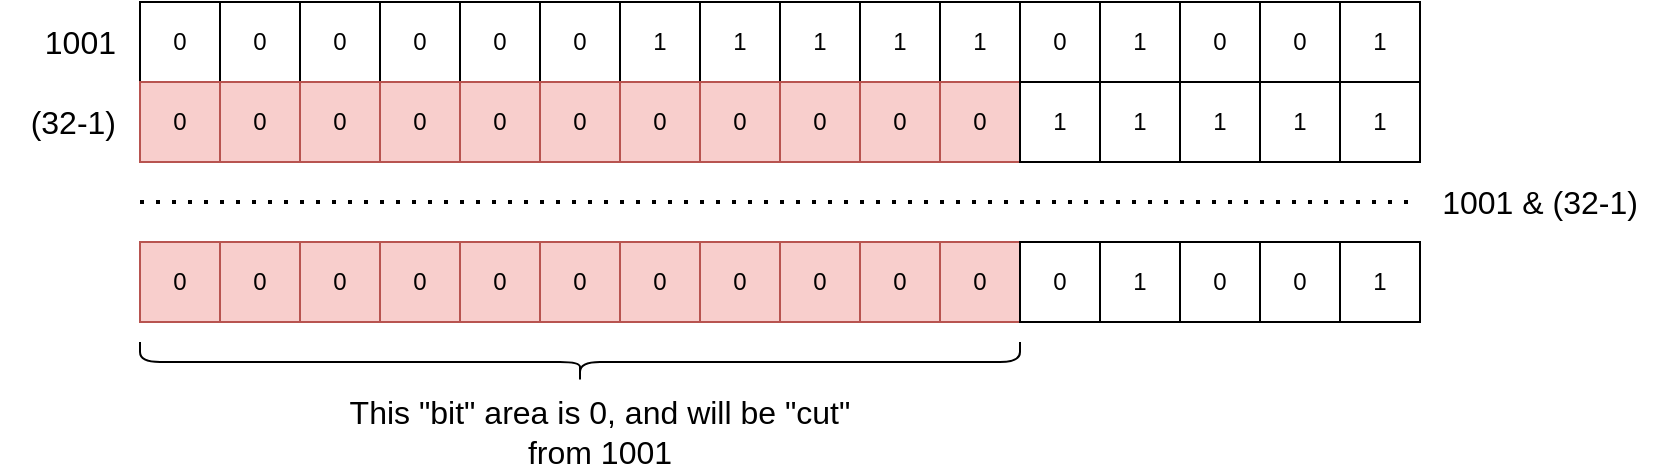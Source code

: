 <mxfile version="15.7.3" type="device"><diagram id="884bgg6pW1Z01iB2F5TA" name="Page-1"><mxGraphModel dx="1106" dy="920" grid="1" gridSize="10" guides="1" tooltips="1" connect="1" arrows="1" fold="1" page="1" pageScale="1" pageWidth="827" pageHeight="1169" math="0" shadow="0"><root><mxCell id="0"/><mxCell id="1" parent="0"/><mxCell id="jy-RsLHxAyTV15n7LbNx-1" value="0" style="rounded=0;whiteSpace=wrap;html=1;" vertex="1" parent="1"><mxGeometry x="200" y="160" width="40" height="40" as="geometry"/></mxCell><mxCell id="jy-RsLHxAyTV15n7LbNx-2" value="0" style="rounded=0;whiteSpace=wrap;html=1;" vertex="1" parent="1"><mxGeometry x="240" y="160" width="40" height="40" as="geometry"/></mxCell><mxCell id="jy-RsLHxAyTV15n7LbNx-3" value="0" style="rounded=0;whiteSpace=wrap;html=1;" vertex="1" parent="1"><mxGeometry x="280" y="160" width="40" height="40" as="geometry"/></mxCell><mxCell id="jy-RsLHxAyTV15n7LbNx-4" value="0" style="rounded=0;whiteSpace=wrap;html=1;" vertex="1" parent="1"><mxGeometry x="320" y="160" width="40" height="40" as="geometry"/></mxCell><mxCell id="jy-RsLHxAyTV15n7LbNx-5" value="0" style="rounded=0;whiteSpace=wrap;html=1;" vertex="1" parent="1"><mxGeometry x="360" y="160" width="40" height="40" as="geometry"/></mxCell><mxCell id="jy-RsLHxAyTV15n7LbNx-6" value="0" style="rounded=0;whiteSpace=wrap;html=1;" vertex="1" parent="1"><mxGeometry x="400" y="160" width="40" height="40" as="geometry"/></mxCell><mxCell id="jy-RsLHxAyTV15n7LbNx-7" value="1" style="rounded=0;whiteSpace=wrap;html=1;" vertex="1" parent="1"><mxGeometry x="440" y="160" width="40" height="40" as="geometry"/></mxCell><mxCell id="jy-RsLHxAyTV15n7LbNx-8" value="1" style="rounded=0;whiteSpace=wrap;html=1;" vertex="1" parent="1"><mxGeometry x="480" y="160" width="40" height="40" as="geometry"/></mxCell><mxCell id="jy-RsLHxAyTV15n7LbNx-9" value="1" style="rounded=0;whiteSpace=wrap;html=1;" vertex="1" parent="1"><mxGeometry x="520" y="160" width="40" height="40" as="geometry"/></mxCell><mxCell id="jy-RsLHxAyTV15n7LbNx-10" value="1" style="rounded=0;whiteSpace=wrap;html=1;" vertex="1" parent="1"><mxGeometry x="560" y="160" width="40" height="40" as="geometry"/></mxCell><mxCell id="jy-RsLHxAyTV15n7LbNx-11" value="1" style="rounded=0;whiteSpace=wrap;html=1;" vertex="1" parent="1"><mxGeometry x="600" y="160" width="40" height="40" as="geometry"/></mxCell><mxCell id="jy-RsLHxAyTV15n7LbNx-12" value="0" style="rounded=0;whiteSpace=wrap;html=1;" vertex="1" parent="1"><mxGeometry x="640" y="160" width="40" height="40" as="geometry"/></mxCell><mxCell id="jy-RsLHxAyTV15n7LbNx-13" value="1" style="rounded=0;whiteSpace=wrap;html=1;" vertex="1" parent="1"><mxGeometry x="680" y="160" width="40" height="40" as="geometry"/></mxCell><mxCell id="jy-RsLHxAyTV15n7LbNx-14" value="0" style="rounded=0;whiteSpace=wrap;html=1;" vertex="1" parent="1"><mxGeometry x="720" y="160" width="40" height="40" as="geometry"/></mxCell><mxCell id="jy-RsLHxAyTV15n7LbNx-15" value="0" style="rounded=0;whiteSpace=wrap;html=1;" vertex="1" parent="1"><mxGeometry x="760" y="160" width="40" height="40" as="geometry"/></mxCell><mxCell id="jy-RsLHxAyTV15n7LbNx-16" value="1" style="rounded=0;whiteSpace=wrap;html=1;" vertex="1" parent="1"><mxGeometry x="800" y="160" width="40" height="40" as="geometry"/></mxCell><mxCell id="jy-RsLHxAyTV15n7LbNx-21" value="0" style="rounded=0;whiteSpace=wrap;html=1;fillColor=#f8cecc;strokeColor=#b85450;" vertex="1" parent="1"><mxGeometry x="200" y="200" width="40" height="40" as="geometry"/></mxCell><mxCell id="jy-RsLHxAyTV15n7LbNx-22" value="0" style="rounded=0;whiteSpace=wrap;html=1;fillColor=#f8cecc;strokeColor=#b85450;" vertex="1" parent="1"><mxGeometry x="240" y="200" width="40" height="40" as="geometry"/></mxCell><mxCell id="jy-RsLHxAyTV15n7LbNx-23" value="0" style="rounded=0;whiteSpace=wrap;html=1;fillColor=#f8cecc;strokeColor=#b85450;" vertex="1" parent="1"><mxGeometry x="280" y="200" width="40" height="40" as="geometry"/></mxCell><mxCell id="jy-RsLHxAyTV15n7LbNx-24" value="0" style="rounded=0;whiteSpace=wrap;html=1;fillColor=#f8cecc;strokeColor=#b85450;" vertex="1" parent="1"><mxGeometry x="320" y="200" width="40" height="40" as="geometry"/></mxCell><mxCell id="jy-RsLHxAyTV15n7LbNx-25" value="0" style="rounded=0;whiteSpace=wrap;html=1;fillColor=#f8cecc;strokeColor=#b85450;" vertex="1" parent="1"><mxGeometry x="360" y="200" width="40" height="40" as="geometry"/></mxCell><mxCell id="jy-RsLHxAyTV15n7LbNx-26" value="0" style="rounded=0;whiteSpace=wrap;html=1;fillColor=#f8cecc;strokeColor=#b85450;" vertex="1" parent="1"><mxGeometry x="400" y="200" width="40" height="40" as="geometry"/></mxCell><mxCell id="jy-RsLHxAyTV15n7LbNx-27" value="0" style="rounded=0;whiteSpace=wrap;html=1;fillColor=#f8cecc;strokeColor=#b85450;" vertex="1" parent="1"><mxGeometry x="440" y="200" width="40" height="40" as="geometry"/></mxCell><mxCell id="jy-RsLHxAyTV15n7LbNx-28" value="0" style="rounded=0;whiteSpace=wrap;html=1;fillColor=#f8cecc;strokeColor=#b85450;" vertex="1" parent="1"><mxGeometry x="480" y="200" width="40" height="40" as="geometry"/></mxCell><mxCell id="jy-RsLHxAyTV15n7LbNx-29" value="0" style="rounded=0;whiteSpace=wrap;html=1;fillColor=#f8cecc;strokeColor=#b85450;" vertex="1" parent="1"><mxGeometry x="520" y="200" width="40" height="40" as="geometry"/></mxCell><mxCell id="jy-RsLHxAyTV15n7LbNx-30" value="0" style="rounded=0;whiteSpace=wrap;html=1;fillColor=#f8cecc;strokeColor=#b85450;" vertex="1" parent="1"><mxGeometry x="560" y="200" width="40" height="40" as="geometry"/></mxCell><mxCell id="jy-RsLHxAyTV15n7LbNx-31" value="0" style="rounded=0;whiteSpace=wrap;html=1;fillColor=#f8cecc;strokeColor=#b85450;" vertex="1" parent="1"><mxGeometry x="600" y="200" width="40" height="40" as="geometry"/></mxCell><mxCell id="jy-RsLHxAyTV15n7LbNx-32" value="1" style="rounded=0;whiteSpace=wrap;html=1;" vertex="1" parent="1"><mxGeometry x="640" y="200" width="40" height="40" as="geometry"/></mxCell><mxCell id="jy-RsLHxAyTV15n7LbNx-33" value="1" style="rounded=0;whiteSpace=wrap;html=1;" vertex="1" parent="1"><mxGeometry x="680" y="200" width="40" height="40" as="geometry"/></mxCell><mxCell id="jy-RsLHxAyTV15n7LbNx-34" value="1" style="rounded=0;whiteSpace=wrap;html=1;" vertex="1" parent="1"><mxGeometry x="720" y="200" width="40" height="40" as="geometry"/></mxCell><mxCell id="jy-RsLHxAyTV15n7LbNx-35" value="1" style="rounded=0;whiteSpace=wrap;html=1;" vertex="1" parent="1"><mxGeometry x="760" y="200" width="40" height="40" as="geometry"/></mxCell><mxCell id="jy-RsLHxAyTV15n7LbNx-36" value="1" style="rounded=0;whiteSpace=wrap;html=1;" vertex="1" parent="1"><mxGeometry x="800" y="200" width="40" height="40" as="geometry"/></mxCell><mxCell id="jy-RsLHxAyTV15n7LbNx-37" value="0" style="rounded=0;whiteSpace=wrap;html=1;fillColor=#f8cecc;strokeColor=#b85450;" vertex="1" parent="1"><mxGeometry x="200" y="280" width="40" height="40" as="geometry"/></mxCell><mxCell id="jy-RsLHxAyTV15n7LbNx-38" value="0" style="rounded=0;whiteSpace=wrap;html=1;fillColor=#f8cecc;strokeColor=#b85450;" vertex="1" parent="1"><mxGeometry x="240" y="280" width="40" height="40" as="geometry"/></mxCell><mxCell id="jy-RsLHxAyTV15n7LbNx-39" value="0" style="rounded=0;whiteSpace=wrap;html=1;fillColor=#f8cecc;strokeColor=#b85450;" vertex="1" parent="1"><mxGeometry x="280" y="280" width="40" height="40" as="geometry"/></mxCell><mxCell id="jy-RsLHxAyTV15n7LbNx-40" value="0" style="rounded=0;whiteSpace=wrap;html=1;fillColor=#f8cecc;strokeColor=#b85450;" vertex="1" parent="1"><mxGeometry x="320" y="280" width="40" height="40" as="geometry"/></mxCell><mxCell id="jy-RsLHxAyTV15n7LbNx-41" value="0" style="rounded=0;whiteSpace=wrap;html=1;fillColor=#f8cecc;strokeColor=#b85450;" vertex="1" parent="1"><mxGeometry x="360" y="280" width="40" height="40" as="geometry"/></mxCell><mxCell id="jy-RsLHxAyTV15n7LbNx-42" value="0" style="rounded=0;whiteSpace=wrap;html=1;fillColor=#f8cecc;strokeColor=#b85450;" vertex="1" parent="1"><mxGeometry x="400" y="280" width="40" height="40" as="geometry"/></mxCell><mxCell id="jy-RsLHxAyTV15n7LbNx-43" value="0" style="rounded=0;whiteSpace=wrap;html=1;fillColor=#f8cecc;strokeColor=#b85450;" vertex="1" parent="1"><mxGeometry x="440" y="280" width="40" height="40" as="geometry"/></mxCell><mxCell id="jy-RsLHxAyTV15n7LbNx-44" value="0" style="rounded=0;whiteSpace=wrap;html=1;fillColor=#f8cecc;strokeColor=#b85450;" vertex="1" parent="1"><mxGeometry x="480" y="280" width="40" height="40" as="geometry"/></mxCell><mxCell id="jy-RsLHxAyTV15n7LbNx-45" value="0" style="rounded=0;whiteSpace=wrap;html=1;fillColor=#f8cecc;strokeColor=#b85450;" vertex="1" parent="1"><mxGeometry x="520" y="280" width="40" height="40" as="geometry"/></mxCell><mxCell id="jy-RsLHxAyTV15n7LbNx-46" value="0" style="rounded=0;whiteSpace=wrap;html=1;fillColor=#f8cecc;strokeColor=#b85450;" vertex="1" parent="1"><mxGeometry x="560" y="280" width="40" height="40" as="geometry"/></mxCell><mxCell id="jy-RsLHxAyTV15n7LbNx-47" value="0" style="rounded=0;whiteSpace=wrap;html=1;fillColor=#f8cecc;strokeColor=#b85450;" vertex="1" parent="1"><mxGeometry x="600" y="280" width="40" height="40" as="geometry"/></mxCell><mxCell id="jy-RsLHxAyTV15n7LbNx-48" value="0" style="rounded=0;whiteSpace=wrap;html=1;" vertex="1" parent="1"><mxGeometry x="640" y="280" width="40" height="40" as="geometry"/></mxCell><mxCell id="jy-RsLHxAyTV15n7LbNx-49" value="1" style="rounded=0;whiteSpace=wrap;html=1;" vertex="1" parent="1"><mxGeometry x="680" y="280" width="40" height="40" as="geometry"/></mxCell><mxCell id="jy-RsLHxAyTV15n7LbNx-50" value="0" style="rounded=0;whiteSpace=wrap;html=1;" vertex="1" parent="1"><mxGeometry x="720" y="280" width="40" height="40" as="geometry"/></mxCell><mxCell id="jy-RsLHxAyTV15n7LbNx-51" value="0" style="rounded=0;whiteSpace=wrap;html=1;" vertex="1" parent="1"><mxGeometry x="760" y="280" width="40" height="40" as="geometry"/></mxCell><mxCell id="jy-RsLHxAyTV15n7LbNx-52" value="1" style="rounded=0;whiteSpace=wrap;html=1;" vertex="1" parent="1"><mxGeometry x="800" y="280" width="40" height="40" as="geometry"/></mxCell><mxCell id="jy-RsLHxAyTV15n7LbNx-53" value="" style="endArrow=none;dashed=1;html=1;dashPattern=1 3;strokeWidth=2;rounded=0;" edge="1" parent="1"><mxGeometry width="50" height="50" relative="1" as="geometry"><mxPoint x="200" y="260" as="sourcePoint"/><mxPoint x="840" y="260" as="targetPoint"/></mxGeometry></mxCell><mxCell id="jy-RsLHxAyTV15n7LbNx-55" value="1001" style="text;html=1;strokeColor=none;fillColor=none;align=right;verticalAlign=middle;whiteSpace=wrap;rounded=0;fontSize=16;" vertex="1" parent="1"><mxGeometry x="130" y="165" width="60" height="30" as="geometry"/></mxCell><mxCell id="jy-RsLHxAyTV15n7LbNx-56" value="(32-1)" style="text;html=1;strokeColor=none;fillColor=none;align=right;verticalAlign=middle;whiteSpace=wrap;rounded=0;fontSize=16;" vertex="1" parent="1"><mxGeometry x="130" y="205" width="60" height="30" as="geometry"/></mxCell><mxCell id="jy-RsLHxAyTV15n7LbNx-57" value="1001 &amp;amp; (32-1)" style="text;html=1;strokeColor=none;fillColor=none;align=center;verticalAlign=middle;whiteSpace=wrap;rounded=0;fontSize=16;" vertex="1" parent="1"><mxGeometry x="840" y="250" width="120" height="20" as="geometry"/></mxCell><mxCell id="jy-RsLHxAyTV15n7LbNx-60" value="" style="shape=curlyBracket;whiteSpace=wrap;html=1;rounded=1;flipH=1;fontSize=16;align=right;rotation=90;" vertex="1" parent="1"><mxGeometry x="410" y="120" width="20" height="440" as="geometry"/></mxCell><mxCell id="jy-RsLHxAyTV15n7LbNx-61" value="This &quot;bit&quot; area is 0, and will be &quot;cut&quot; from 1001" style="text;html=1;strokeColor=none;fillColor=none;align=center;verticalAlign=middle;whiteSpace=wrap;rounded=0;fontSize=16;" vertex="1" parent="1"><mxGeometry x="300" y="360" width="260" height="30" as="geometry"/></mxCell></root></mxGraphModel></diagram></mxfile>